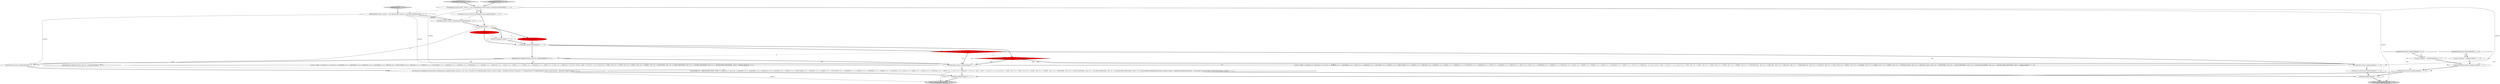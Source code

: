 digraph {
16 [style = filled, label = "{exitRule()}@@@55@@@['1', '1', '0']", fillcolor = white, shape = ellipse image = "AAA0AAABBB1BBB"];
3 [style = filled, label = "{setState(699)_la = _input.LA(1)if ((((_la) & ~0x3f) == 0 && ((1L << _la) & ((1L << ANALYZE) | (1L << ANALYZED) | (1L << CATALOGS) | (1L << COLUMNS) | (1L << DEBUG) | (1L << EXECUTABLE) | (1L << EXPLAIN) | (1L << FORMAT) | (1L << FUNCTIONS) | (1L << GRAPHVIZ) | (1L << MAPPED) | (1L << OPTIMIZED) | (1L << PARSED) | (1L << PHYSICAL) | (1L << PLAN) | (1L << RLIKE) | (1L << QUERY) | (1L << SCHEMAS) | (1L << SHOW) | (1L << SYS) | (1L << TABLES))) != 0) || ((((_la - 64)) & ~0x3f) == 0 && ((1L << (_la - 64)) & ((1L << (TEXT - 64)) | (1L << (TYPE - 64)) | (1L << (TYPES - 64)) | (1L << (VERIFY - 64)) | (1L << (IDENTIFIER - 64)) | (1L << (DIGIT_IDENTIFIER - 64)) | (1L << (QUOTED_IDENTIFIER - 64)) | (1L << (BACKQUOTED_IDENTIFIER - 64)))) != 0)) {{setState(696)((TableIdentifierContext)_localctx).catalog = identifier()setState(697)match(T__3)}}setState(701)match(TABLE_IDENTIFIER)}@@@11@@@['1', '1', '1']", fillcolor = white, shape = ellipse image = "AAA0AAABBB1BBB"];
8 [style = filled, label = "{setState(315)expression()}@@@43@@@['1', '1', '0']", fillcolor = white, shape = ellipse image = "AAA0AAABBB1BBB"];
21 [style = filled, label = "{setState(705)_errHandler.sync(this)switch (getInterpreter().adaptivePredict(_input,95,_ctx)) {case 1:{setState(702)((TableIdentifierContext)_localctx).catalog = identifier()setState(703)match(T__3)}breaksetState(707)((TableIdentifierContext)_localctx).name = identifier()}@@@27@@@['0', '0', '1']", fillcolor = white, shape = ellipse image = "AAA0AAABBB3BBB"];
28 [style = filled, label = "return _localctx@@@53@@@['0', '0', '1']", fillcolor = lightgray, shape = ellipse image = "AAA0AAABBB3BBB"];
23 [style = filled, label = "getInterpreter().adaptivePredict(_input,96,_ctx)@@@9@@@['0', '0', '1']", fillcolor = white, shape = diamond image = "AAA0AAABBB3BBB"];
0 [style = filled, label = "enterOuterAlt(_localctx,1)@@@10@@@['1', '1', '1']", fillcolor = white, shape = ellipse image = "AAA0AAABBB1BBB"];
30 [style = filled, label = "setState(708)@@@7@@@['0', '0', '1']", fillcolor = white, shape = ellipse image = "AAA0AAABBB3BBB"];
5 [style = filled, label = "_errHandler.reportError(this,re)@@@47@@@['1', '1', '1']", fillcolor = white, shape = ellipse image = "AAA0AAABBB1BBB"];
1 [style = filled, label = "RecognitionException re@@@50@@@['1', '1', '0']", fillcolor = white, shape = diamond image = "AAA0AAABBB1BBB"];
17 [style = filled, label = "_errHandler.sync(this)@@@8@@@['1', '1', '1']", fillcolor = white, shape = ellipse image = "AAA0AAABBB1BBB"];
7 [style = filled, label = "getInterpreter().adaptivePredict(_input,41,_ctx)@@@9@@@['1', '0', '0']", fillcolor = red, shape = diamond image = "AAA1AAABBB1BBB"];
25 [style = filled, label = "TableIdentifierContext _localctx = new TableIdentifierContext(_ctx,getState())@@@3@@@['0', '0', '1']", fillcolor = white, shape = ellipse image = "AAA0AAABBB3BBB"];
12 [style = filled, label = "return _localctx@@@58@@@['1', '1', '0']", fillcolor = lightgray, shape = ellipse image = "AAA0AAABBB1BBB"];
24 [style = filled, label = "(((_la) & ~0x3f) == 0 && ((1L << _la) & ((1L << ANALYZE) | (1L << ANALYZED) | (1L << CATALOGS) | (1L << COLUMNS) | (1L << DEBUG) | (1L << EXECUTABLE) | (1L << EXPLAIN) | (1L << FORMAT) | (1L << FUNCTIONS) | (1L << GRAPHVIZ) | (1L << MAPPED) | (1L << OPTIMIZED) | (1L << PARSED) | (1L << PHYSICAL) | (1L << PLAN) | (1L << RLIKE) | (1L << QUERY) | (1L << SCHEMAS) | (1L << SHOW) | (1L << SYS) | (1L << TABLES))) != 0) || ((((_la - 64)) & ~0x3f) == 0 && ((1L << (_la - 64)) & ((1L << (TEXT - 64)) | (1L << (TYPE - 64)) | (1L << (TYPES - 64)) | (1L << (VERIFY - 64)) | (1L << (IDENTIFIER - 64)) | (1L << (DIGIT_IDENTIFIER - 64)) | (1L << (QUOTED_IDENTIFIER - 64)) | (1L << (BACKQUOTED_IDENTIFIER - 64)))) != 0)@@@14@@@['0', '0', '1']", fillcolor = white, shape = diamond image = "AAA0AAABBB3BBB"];
10 [style = filled, label = "enterRule(_localctx,24,RULE_groupingExpressions)@@@4@@@['1', '1', '0']", fillcolor = white, shape = ellipse image = "AAA0AAABBB1BBB"];
32 [style = filled, label = "{exitRule()}@@@50@@@['0', '0', '1']", fillcolor = white, shape = ellipse image = "AAA0AAABBB3BBB"];
20 [style = filled, label = "getInterpreter().adaptivePredict(_input,37,_ctx)@@@9@@@['0', '1', '0']", fillcolor = red, shape = diamond image = "AAA1AAABBB2BBB"];
29 [style = filled, label = "tableIdentifier['0', '0', '1']", fillcolor = lightgray, shape = diamond image = "AAA0AAABBB3BBB"];
33 [style = filled, label = "_localctx.exception = re@@@46@@@['0', '0', '1']", fillcolor = white, shape = ellipse image = "AAA0AAABBB3BBB"];
11 [style = filled, label = "_localctx.exception = re@@@51@@@['1', '1', '0']", fillcolor = white, shape = ellipse image = "AAA0AAABBB1BBB"];
15 [style = filled, label = "(((_la) & ~0x3f) == 0 && ((1L << _la) & ((1L << T__0) | (1L << ANALYZE) | (1L << ANALYZED) | (1L << CAST) | (1L << CATALOGS) | (1L << COLUMNS) | (1L << DEBUG) | (1L << EXECUTABLE) | (1L << EXISTS) | (1L << EXPLAIN) | (1L << EXTRACT) | (1L << FALSE) | (1L << FORMAT) | (1L << FUNCTIONS) | (1L << GRAPHVIZ) | (1L << LEFT) | (1L << MAPPED) | (1L << MATCH) | (1L << NOT) | (1L << NULL) | (1L << OPTIMIZED) | (1L << PARSED) | (1L << PHYSICAL) | (1L << PLAN) | (1L << RIGHT) | (1L << RLIKE) | (1L << QUERY) | (1L << SCHEMAS) | (1L << SHOW) | (1L << SYS) | (1L << TABLES))) != 0) || ((((_la - 64)) & ~0x3f) == 0 && ((1L << (_la - 64)) & ((1L << (TEXT - 64)) | (1L << (TRUE - 64)) | (1L << (TYPE - 64)) | (1L << (TYPES - 64)) | (1L << (VERIFY - 64)) | (1L << (FUNCTION_ESC - 64)) | (1L << (DATE_ESC - 64)) | (1L << (TIME_ESC - 64)) | (1L << (TIMESTAMP_ESC - 64)) | (1L << (GUID_ESC - 64)) | (1L << (PLUS - 64)) | (1L << (MINUS - 64)) | (1L << (ASTERISK - 64)) | (1L << (PARAM - 64)) | (1L << (STRING - 64)) | (1L << (INTEGER_VALUE - 64)) | (1L << (DECIMAL_VALUE - 64)) | (1L << (IDENTIFIER - 64)) | (1L << (DIGIT_IDENTIFIER - 64)) | (1L << (QUOTED_IDENTIFIER - 64)) | (1L << (BACKQUOTED_IDENTIFIER - 64)))) != 0)@@@16@@@['1', '1', '0']", fillcolor = white, shape = diamond image = "AAA0AAABBB1BBB"];
13 [style = filled, label = "enterOuterAlt(_localctx,2)@@@42@@@['1', '1', '0']", fillcolor = white, shape = ellipse image = "AAA0AAABBB1BBB"];
4 [style = filled, label = "int _la@@@5@@@['1', '1', '1']", fillcolor = white, shape = ellipse image = "AAA0AAABBB1BBB"];
6 [style = filled, label = "GroupingExpressionsContext _localctx = new GroupingExpressionsContext(_ctx,getState())@@@3@@@['1', '1', '0']", fillcolor = white, shape = ellipse image = "AAA0AAABBB1BBB"];
2 [style = filled, label = "setState(323)@@@7@@@['1', '0', '0']", fillcolor = red, shape = ellipse image = "AAA1AAABBB1BBB"];
19 [style = filled, label = "setState(316)@@@7@@@['0', '1', '0']", fillcolor = red, shape = ellipse image = "AAA1AAABBB2BBB"];
18 [style = filled, label = "groupingExpressions['0', '1', '0']", fillcolor = lightgray, shape = diamond image = "AAA0AAABBB2BBB"];
9 [style = filled, label = "groupingExpressions['1', '0', '0']", fillcolor = lightgray, shape = diamond image = "AAA0AAABBB1BBB"];
26 [style = filled, label = "RecognitionException re@@@45@@@['0', '0', '1']", fillcolor = white, shape = diamond image = "AAA0AAABBB3BBB"];
22 [style = filled, label = "enterOuterAlt(_localctx,2)@@@26@@@['0', '0', '1']", fillcolor = white, shape = ellipse image = "AAA0AAABBB3BBB"];
14 [style = filled, label = "_errHandler.recover(this,re)@@@48@@@['1', '1', '1']", fillcolor = white, shape = ellipse image = "AAA0AAABBB1BBB"];
31 [style = filled, label = "getInterpreter().adaptivePredict(_input,95,_ctx)@@@30@@@['0', '0', '1']", fillcolor = white, shape = diamond image = "AAA0AAABBB3BBB"];
27 [style = filled, label = "enterRule(_localctx,84,RULE_tableIdentifier)@@@4@@@['0', '0', '1']", fillcolor = white, shape = ellipse image = "AAA0AAABBB3BBB"];
2->17 [style = bold, label=""];
7->13 [style = bold, label=""];
0->3 [style = bold, label=""];
8->16 [style = bold, label=""];
14->16 [style = bold, label=""];
2->19 [style = dashed, label="0"];
20->13 [style = bold, label=""];
30->17 [style = bold, label=""];
26->33 [style = dotted, label="true"];
7->23 [style = dashed, label="0"];
23->22 [style = dotted, label="true"];
25->0 [style = solid, label="_localctx"];
3->28 [style = solid, label="_localctx"];
7->13 [style = dotted, label="true"];
20->0 [style = dotted, label="true"];
1->11 [style = dotted, label="true"];
6->10 [style = solid, label="_localctx"];
20->0 [style = bold, label=""];
4->19 [style = bold, label=""];
6->0 [style = solid, label="_localctx"];
22->21 [style = bold, label=""];
7->20 [style = dashed, label="0"];
29->25 [style = bold, label=""];
25->27 [style = solid, label="_localctx"];
7->0 [style = bold, label=""];
4->2 [style = bold, label=""];
19->17 [style = bold, label=""];
5->14 [style = bold, label=""];
3->16 [style = bold, label=""];
33->5 [style = bold, label=""];
7->0 [style = dotted, label="true"];
1->14 [style = dotted, label="true"];
10->27 [style = dashed, label="0"];
23->0 [style = bold, label=""];
7->15 [style = dotted, label="true"];
2->30 [style = dashed, label="0"];
17->23 [style = bold, label=""];
1->11 [style = bold, label=""];
9->6 [style = bold, label=""];
17->7 [style = bold, label=""];
6->12 [style = solid, label="_localctx"];
25->27 [style = bold, label=""];
11->5 [style = bold, label=""];
27->4 [style = bold, label=""];
23->22 [style = bold, label=""];
4->3 [style = solid, label="_la"];
4->30 [style = bold, label=""];
6->25 [style = dashed, label="0"];
6->13 [style = solid, label="_localctx"];
18->6 [style = bold, label=""];
26->14 [style = dotted, label="true"];
25->22 [style = solid, label="_localctx"];
6->10 [style = bold, label=""];
21->32 [style = bold, label=""];
10->4 [style = bold, label=""];
20->13 [style = dotted, label="true"];
21->28 [style = solid, label="_localctx"];
13->8 [style = bold, label=""];
3->32 [style = bold, label=""];
14->32 [style = bold, label=""];
26->33 [style = bold, label=""];
32->28 [style = bold, label=""];
16->12 [style = bold, label=""];
23->24 [style = dotted, label="true"];
23->0 [style = dotted, label="true"];
1->5 [style = dotted, label="true"];
23->31 [style = dotted, label="true"];
20->15 [style = dotted, label="true"];
26->5 [style = dotted, label="true"];
17->20 [style = bold, label=""];
}
